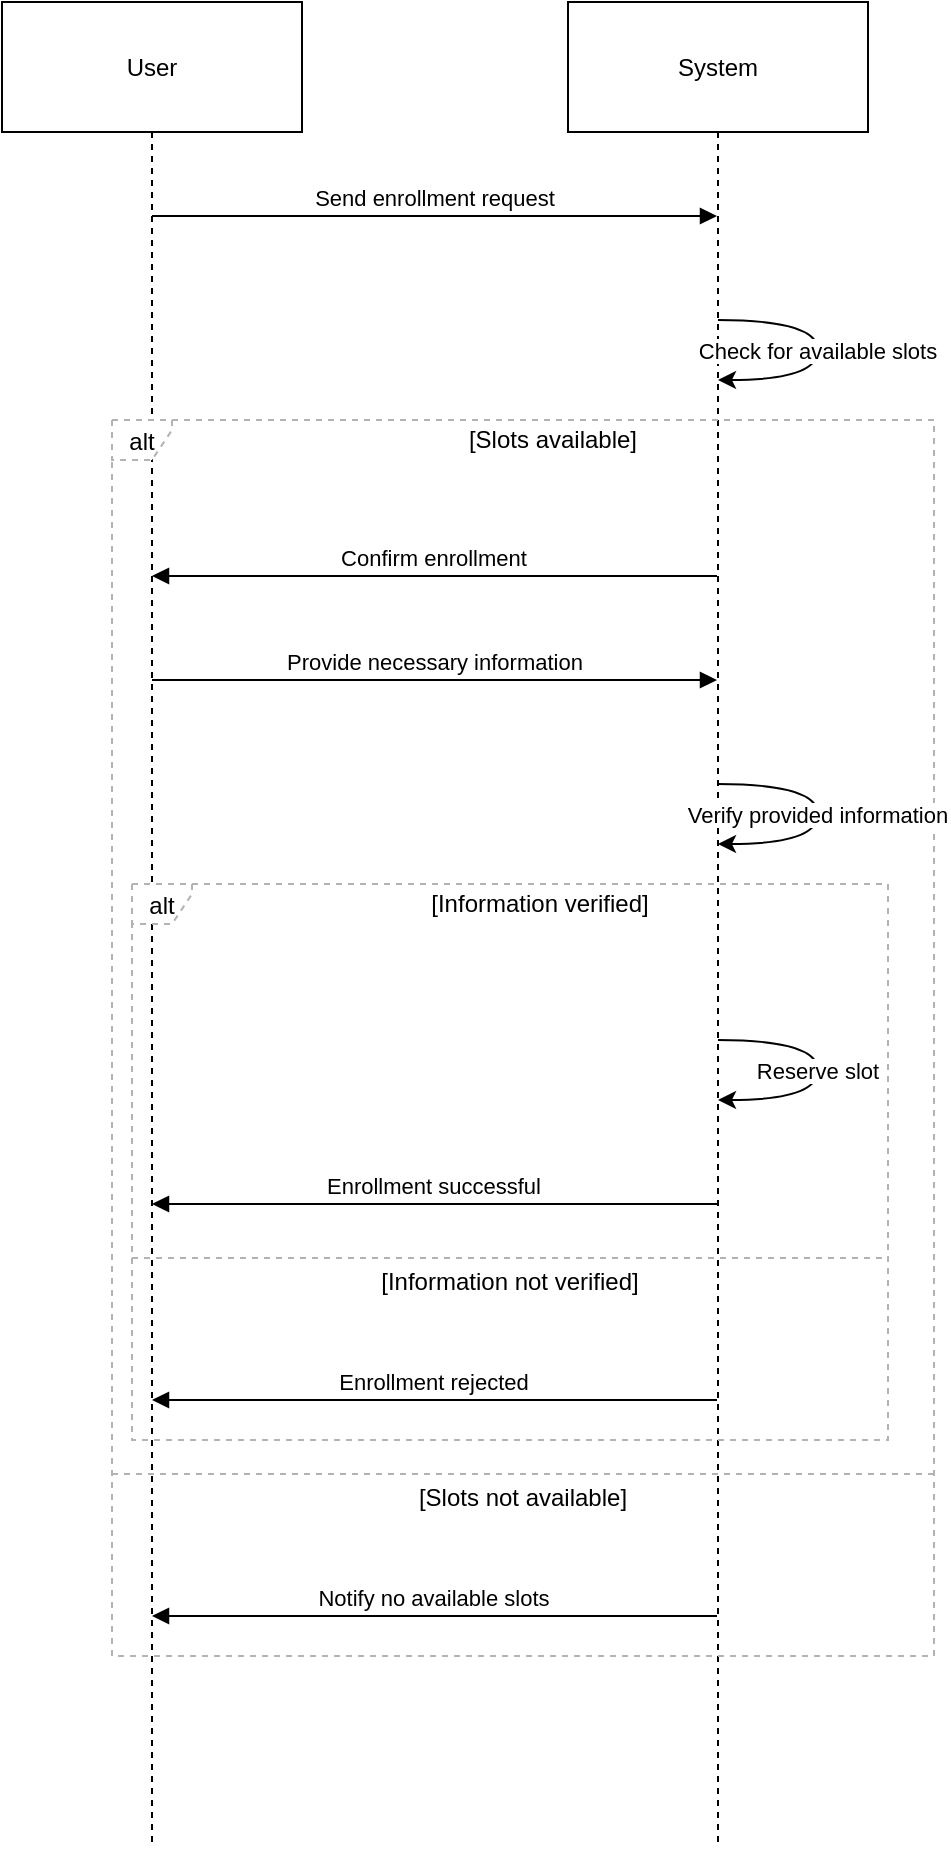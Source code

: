 <mxfile version="22.1.18" type="github">
  <diagram name="Page-1" id="LhgQc3NdScNCsLA6Z6dy">
    <mxGraphModel>
      <root>
        <mxCell id="0" />
        <mxCell id="1" parent="0" />
        <mxCell id="2" value="User" style="shape=umlLifeline;perimeter=lifelinePerimeter;whiteSpace=wrap;container=1;dropTarget=0;collapsible=0;recursiveResize=0;outlineConnect=0;portConstraint=eastwest;newEdgeStyle={&quot;edgeStyle&quot;:&quot;elbowEdgeStyle&quot;,&quot;elbow&quot;:&quot;vertical&quot;,&quot;curved&quot;:0,&quot;rounded&quot;:0};size=65;" vertex="1" parent="1">
          <mxGeometry width="150" height="922" as="geometry" />
        </mxCell>
        <mxCell id="3" value="System" style="shape=umlLifeline;perimeter=lifelinePerimeter;whiteSpace=wrap;container=1;dropTarget=0;collapsible=0;recursiveResize=0;outlineConnect=0;portConstraint=eastwest;newEdgeStyle={&quot;edgeStyle&quot;:&quot;elbowEdgeStyle&quot;,&quot;elbow&quot;:&quot;vertical&quot;,&quot;curved&quot;:0,&quot;rounded&quot;:0};size=65;" vertex="1" parent="1">
          <mxGeometry x="283" width="150" height="922" as="geometry" />
        </mxCell>
        <mxCell id="4" value="alt" style="shape=umlFrame;dashed=1;pointerEvents=0;dropTarget=0;strokeColor=#B3B3B3;height=20;width=30" vertex="1" parent="1">
          <mxGeometry x="65" y="441" width="378" height="278" as="geometry" />
        </mxCell>
        <mxCell id="5" value="[Information verified]" style="text;strokeColor=none;fillColor=none;align=center;verticalAlign=middle;whiteSpace=wrap;" vertex="1" parent="4">
          <mxGeometry x="30" width="348" height="20" as="geometry" />
        </mxCell>
        <mxCell id="6" value="[Information not verified]" style="shape=line;dashed=1;whiteSpace=wrap;verticalAlign=top;labelPosition=center;verticalLabelPosition=middle;align=center;strokeColor=#B3B3B3;" vertex="1" parent="4">
          <mxGeometry y="185" width="378" height="4" as="geometry" />
        </mxCell>
        <mxCell id="7" value="alt" style="shape=umlFrame;dashed=1;pointerEvents=0;dropTarget=0;strokeColor=#B3B3B3;height=20;width=30" vertex="1" parent="1">
          <mxGeometry x="55" y="209" width="411" height="618" as="geometry" />
        </mxCell>
        <mxCell id="8" value="[Slots available]" style="text;strokeColor=none;fillColor=none;align=center;verticalAlign=middle;whiteSpace=wrap;" vertex="1" parent="7">
          <mxGeometry x="30" width="381" height="20" as="geometry" />
        </mxCell>
        <mxCell id="9" value="[Slots not available]" style="shape=line;dashed=1;whiteSpace=wrap;verticalAlign=top;labelPosition=center;verticalLabelPosition=middle;align=center;strokeColor=#B3B3B3;" vertex="1" parent="7">
          <mxGeometry y="525" width="411" height="4" as="geometry" />
        </mxCell>
        <mxCell id="10" value="Send enrollment request" style="verticalAlign=bottom;endArrow=block;edgeStyle=elbowEdgeStyle;elbow=vertical;curved=0;rounded=0;" edge="1" parent="1" source="2" target="3">
          <mxGeometry relative="1" as="geometry">
            <Array as="points">
              <mxPoint x="227" y="107" />
            </Array>
          </mxGeometry>
        </mxCell>
        <mxCell id="11" value="Check for available slots" style="curved=1;" edge="1" parent="1" source="3" target="3">
          <mxGeometry relative="1" as="geometry">
            <Array as="points">
              <mxPoint x="408" y="159" />
              <mxPoint x="408" y="189" />
            </Array>
          </mxGeometry>
        </mxCell>
        <mxCell id="12" value="Confirm enrollment" style="verticalAlign=bottom;endArrow=block;edgeStyle=elbowEdgeStyle;elbow=vertical;curved=0;rounded=0;" edge="1" parent="1" source="3" target="2">
          <mxGeometry relative="1" as="geometry">
            <Array as="points">
              <mxPoint x="227" y="287" />
            </Array>
          </mxGeometry>
        </mxCell>
        <mxCell id="13" value="Provide necessary information" style="verticalAlign=bottom;endArrow=block;edgeStyle=elbowEdgeStyle;elbow=vertical;curved=0;rounded=0;" edge="1" parent="1" source="2" target="3">
          <mxGeometry relative="1" as="geometry">
            <Array as="points">
              <mxPoint x="227" y="339" />
            </Array>
          </mxGeometry>
        </mxCell>
        <mxCell id="14" value="Verify provided information" style="curved=1;" edge="1" parent="1" source="3" target="3">
          <mxGeometry relative="1" as="geometry">
            <Array as="points">
              <mxPoint x="408" y="391" />
              <mxPoint x="408" y="421" />
            </Array>
          </mxGeometry>
        </mxCell>
        <mxCell id="15" value="Reserve slot" style="curved=1;" edge="1" parent="1" source="3" target="3">
          <mxGeometry relative="1" as="geometry">
            <Array as="points">
              <mxPoint x="408" y="519" />
              <mxPoint x="408" y="549" />
            </Array>
          </mxGeometry>
        </mxCell>
        <mxCell id="16" value="Enrollment successful" style="verticalAlign=bottom;endArrow=block;edgeStyle=elbowEdgeStyle;elbow=vertical;curved=0;rounded=0;" edge="1" parent="1" source="3" target="2">
          <mxGeometry relative="1" as="geometry">
            <Array as="points">
              <mxPoint x="227" y="601" />
            </Array>
          </mxGeometry>
        </mxCell>
        <mxCell id="17" value="Enrollment rejected" style="verticalAlign=bottom;endArrow=block;edgeStyle=elbowEdgeStyle;elbow=vertical;curved=0;rounded=0;" edge="1" parent="1" source="3" target="2">
          <mxGeometry relative="1" as="geometry">
            <Array as="points">
              <mxPoint x="227" y="699" />
            </Array>
          </mxGeometry>
        </mxCell>
        <mxCell id="18" value="Notify no available slots" style="verticalAlign=bottom;endArrow=block;edgeStyle=elbowEdgeStyle;elbow=vertical;curved=0;rounded=0;" edge="1" parent="1" source="3" target="2">
          <mxGeometry relative="1" as="geometry">
            <Array as="points">
              <mxPoint x="227" y="807" />
            </Array>
          </mxGeometry>
        </mxCell>
      </root>
    </mxGraphModel>
  </diagram>
</mxfile>
